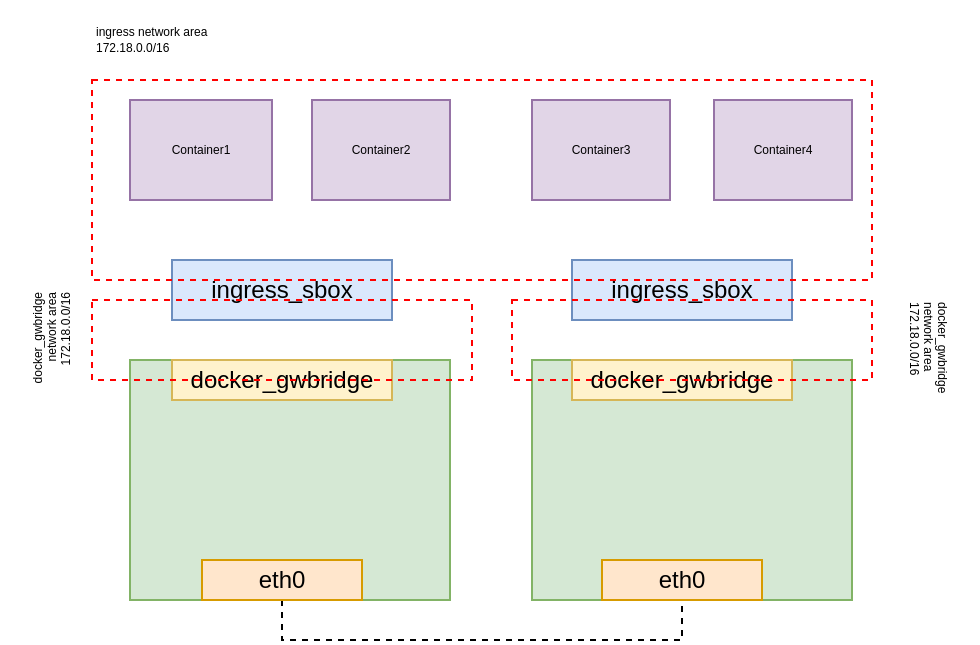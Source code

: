 <mxfile version="20.2.3" type="github">
  <diagram id="hdWwr_rjckb36ivZpKUp" name="페이지-1">
    <mxGraphModel dx="504" dy="564" grid="1" gridSize="10" guides="1" tooltips="1" connect="1" arrows="1" fold="1" page="1" pageScale="1" pageWidth="827" pageHeight="1169" math="0" shadow="0">
      <root>
        <mxCell id="0" />
        <mxCell id="1" parent="0" />
        <mxCell id="SNk0n_PQKF_pq5BwiAoy-1" value="" style="rounded=0;whiteSpace=wrap;html=1;fillColor=#d5e8d4;strokeColor=#82b366;" vertex="1" parent="1">
          <mxGeometry x="119" y="480" width="160" height="120" as="geometry" />
        </mxCell>
        <mxCell id="SNk0n_PQKF_pq5BwiAoy-2" value="" style="rounded=0;whiteSpace=wrap;html=1;fillColor=#d5e8d4;strokeColor=#82b366;" vertex="1" parent="1">
          <mxGeometry x="320" y="480" width="160" height="120" as="geometry" />
        </mxCell>
        <mxCell id="SNk0n_PQKF_pq5BwiAoy-3" value="ingress_sbox" style="rounded=0;whiteSpace=wrap;html=1;fillColor=#dae8fc;strokeColor=#6c8ebf;" vertex="1" parent="1">
          <mxGeometry x="140" y="430" width="110" height="30" as="geometry" />
        </mxCell>
        <mxCell id="SNk0n_PQKF_pq5BwiAoy-6" style="edgeStyle=orthogonalEdgeStyle;rounded=0;orthogonalLoop=1;jettySize=auto;html=1;exitX=0.5;exitY=1;exitDx=0;exitDy=0;entryX=0.5;entryY=1;entryDx=0;entryDy=0;dashed=1;endArrow=none;endFill=0;" edge="1" parent="1" source="SNk0n_PQKF_pq5BwiAoy-4" target="SNk0n_PQKF_pq5BwiAoy-5">
          <mxGeometry relative="1" as="geometry" />
        </mxCell>
        <mxCell id="SNk0n_PQKF_pq5BwiAoy-4" value="eth0" style="rounded=0;whiteSpace=wrap;html=1;fillColor=#ffe6cc;strokeColor=#d79b00;" vertex="1" parent="1">
          <mxGeometry x="155" y="580" width="80" height="20" as="geometry" />
        </mxCell>
        <mxCell id="SNk0n_PQKF_pq5BwiAoy-5" value="eth0" style="rounded=0;whiteSpace=wrap;html=1;fillColor=#ffe6cc;strokeColor=#d79b00;" vertex="1" parent="1">
          <mxGeometry x="355" y="580" width="80" height="20" as="geometry" />
        </mxCell>
        <mxCell id="SNk0n_PQKF_pq5BwiAoy-7" value="docker_gwbridge" style="rounded=0;whiteSpace=wrap;html=1;fillColor=#fff2cc;strokeColor=#d6b656;" vertex="1" parent="1">
          <mxGeometry x="140" y="480" width="110" height="20" as="geometry" />
        </mxCell>
        <mxCell id="SNk0n_PQKF_pq5BwiAoy-9" value="docker_gwbridge" style="rounded=0;whiteSpace=wrap;html=1;fillColor=#fff2cc;strokeColor=#d6b656;" vertex="1" parent="1">
          <mxGeometry x="340" y="480" width="110" height="20" as="geometry" />
        </mxCell>
        <mxCell id="SNk0n_PQKF_pq5BwiAoy-10" value="ingress_sbox" style="rounded=0;whiteSpace=wrap;html=1;fillColor=#dae8fc;strokeColor=#6c8ebf;" vertex="1" parent="1">
          <mxGeometry x="340" y="430" width="110" height="30" as="geometry" />
        </mxCell>
        <mxCell id="SNk0n_PQKF_pq5BwiAoy-11" value="" style="rounded=0;whiteSpace=wrap;html=1;fillColor=none;dashed=1;strokeColor=#FF0000;" vertex="1" parent="1">
          <mxGeometry x="100" y="450" width="190" height="40" as="geometry" />
        </mxCell>
        <mxCell id="SNk0n_PQKF_pq5BwiAoy-12" value="docker_gwbridge &lt;br&gt;network area&lt;br&gt;172.18.0.0/16" style="text;html=1;align=right;verticalAlign=middle;resizable=0;points=[];autosize=1;strokeColor=none;fillColor=none;fontSize=6;rotation=270;" vertex="1" parent="1">
          <mxGeometry x="30" y="470" width="100" height="50" as="geometry" />
        </mxCell>
        <mxCell id="SNk0n_PQKF_pq5BwiAoy-13" value="docker_gwbridge &lt;br&gt;network area&lt;br&gt;172.18.0.0/16" style="text;html=1;align=left;verticalAlign=middle;resizable=0;points=[];autosize=1;strokeColor=none;fillColor=none;fontSize=6;rotation=90;" vertex="1" parent="1">
          <mxGeometry x="468" y="474" width="100" height="50" as="geometry" />
        </mxCell>
        <mxCell id="SNk0n_PQKF_pq5BwiAoy-14" value="" style="rounded=0;whiteSpace=wrap;html=1;fillColor=none;dashed=1;strokeColor=#FF0000;" vertex="1" parent="1">
          <mxGeometry x="310" y="450" width="180" height="40" as="geometry" />
        </mxCell>
        <mxCell id="SNk0n_PQKF_pq5BwiAoy-15" value="Container1" style="rounded=0;whiteSpace=wrap;html=1;fontSize=6;strokeColor=#9673a6;fillColor=#e1d5e7;" vertex="1" parent="1">
          <mxGeometry x="119" y="350" width="71" height="50" as="geometry" />
        </mxCell>
        <mxCell id="SNk0n_PQKF_pq5BwiAoy-17" value="Container2" style="rounded=0;whiteSpace=wrap;html=1;fontSize=6;strokeColor=#9673a6;fillColor=#e1d5e7;" vertex="1" parent="1">
          <mxGeometry x="210" y="350" width="69" height="50" as="geometry" />
        </mxCell>
        <mxCell id="SNk0n_PQKF_pq5BwiAoy-19" value="Container3" style="rounded=0;whiteSpace=wrap;html=1;fontSize=6;strokeColor=#9673a6;fillColor=#e1d5e7;" vertex="1" parent="1">
          <mxGeometry x="320" y="350" width="69" height="50" as="geometry" />
        </mxCell>
        <mxCell id="SNk0n_PQKF_pq5BwiAoy-20" value="Container4" style="rounded=0;whiteSpace=wrap;html=1;fontSize=6;strokeColor=#9673a6;fillColor=#e1d5e7;" vertex="1" parent="1">
          <mxGeometry x="411" y="350" width="69" height="50" as="geometry" />
        </mxCell>
        <mxCell id="SNk0n_PQKF_pq5BwiAoy-21" value="" style="rounded=0;whiteSpace=wrap;html=1;fillColor=none;dashed=1;strokeColor=#FF0000;" vertex="1" parent="1">
          <mxGeometry x="100" y="340" width="390" height="100" as="geometry" />
        </mxCell>
        <mxCell id="SNk0n_PQKF_pq5BwiAoy-22" value="ingress network area&lt;br&gt;172.18.0.0/16" style="text;html=1;align=left;verticalAlign=middle;resizable=0;points=[];autosize=1;strokeColor=none;fillColor=none;fontSize=6;rotation=0;" vertex="1" parent="1">
          <mxGeometry x="100" y="300" width="120" height="40" as="geometry" />
        </mxCell>
      </root>
    </mxGraphModel>
  </diagram>
</mxfile>
